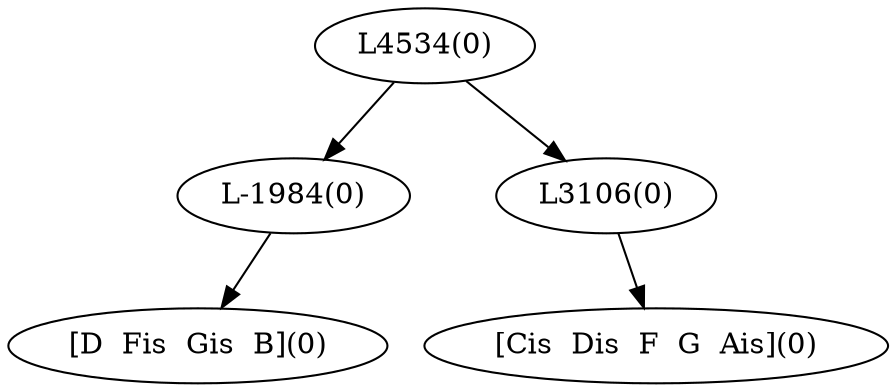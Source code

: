 digraph sample{
"L-1984(0)"->"[D  Fis  Gis  B](0)"
"L3106(0)"->"[Cis  Dis  F  G  Ais](0)"
"L4534(0)"->"L-1984(0)"
"L4534(0)"->"L3106(0)"
{rank = min; "L4534(0)"}
{rank = same; "L-1984(0)"; "L3106(0)";}
{rank = max; "[Cis  Dis  F  G  Ais](0)"; "[D  Fis  Gis  B](0)";}
}